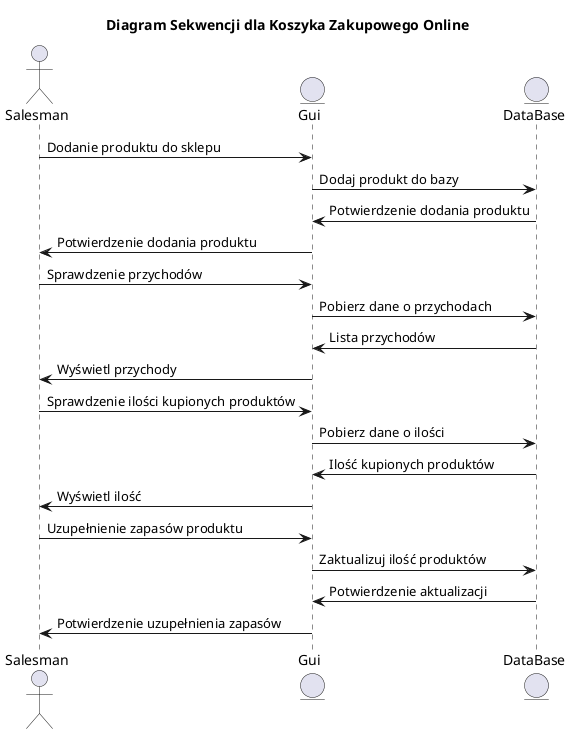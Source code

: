 @startuml
title Diagram Sekwencji dla Koszyka Zakupowego Online

actor Salesman
entity Gui
entity DataBase

' Sprzedawca dodaje produkt do sklepu
Salesman -> Gui : Dodanie produktu do sklepu
Gui -> DataBase : Dodaj produkt do bazy
DataBase -> Gui : Potwierdzenie dodania produktu
Gui -> Salesman : Potwierdzenie dodania produktu

' Sprzedawca sprawdza przychody
Salesman -> Gui : Sprawdzenie przychodów
Gui -> DataBase : Pobierz dane o przychodach
DataBase -> Gui : Lista przychodów
Gui -> Salesman : Wyświetl przychody

' Sprzedawca sprawdza ilość kupionych produktów
Salesman -> Gui : Sprawdzenie ilości kupionych produktów
Gui -> DataBase : Pobierz dane o ilości
DataBase -> Gui : Ilość kupionych produktów
Gui -> Salesman : Wyświetl ilość

' Sprzedawca uzupełnia zapasy
Salesman -> Gui : Uzupełnienie zapasów produktu
Gui -> DataBase : Zaktualizuj ilość produktów
DataBase -> Gui : Potwierdzenie aktualizacji
Gui -> Salesman : Potwierdzenie uzupełnienia zapasów

@enduml


